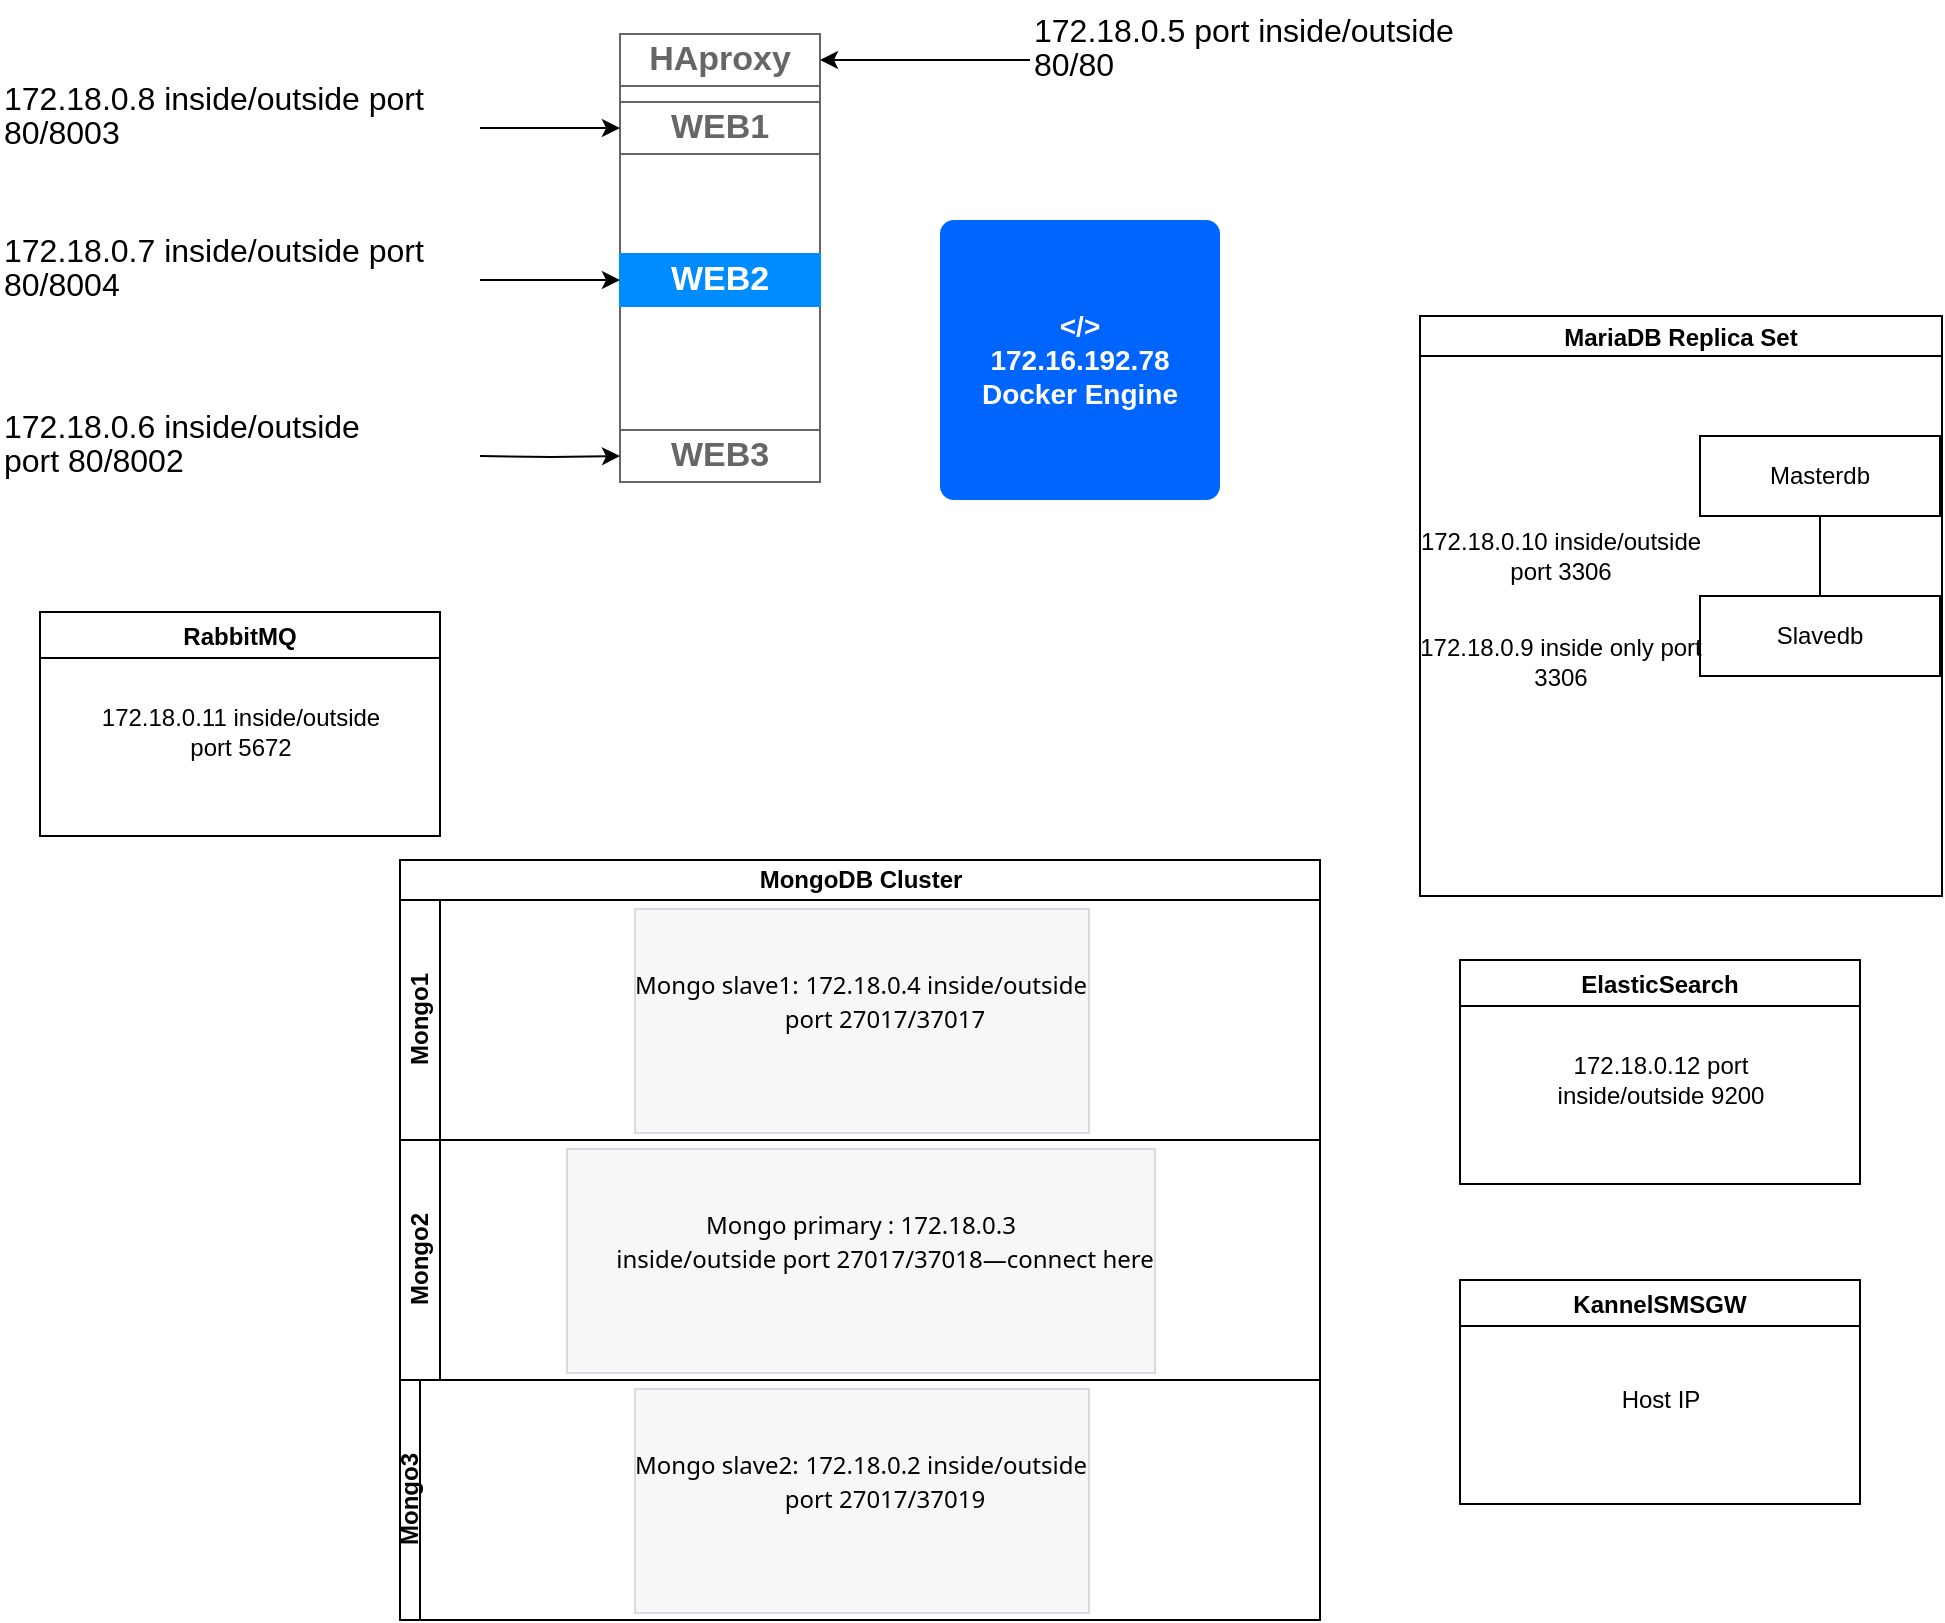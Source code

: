 <mxfile version="21.6.8" type="github">
  <diagram name="Page-1" id="5yHXhzOboaGC32rVastP">
    <mxGraphModel dx="1900" dy="534" grid="1" gridSize="10" guides="1" tooltips="1" connect="1" arrows="1" fold="1" page="1" pageScale="1" pageWidth="850" pageHeight="1100" math="0" shadow="0">
      <root>
        <mxCell id="0" />
        <mxCell id="1" parent="0" />
        <mxCell id="gMRfF3xepI4SvDVw1-z6-1" value="&amp;lt;/&amp;gt;&lt;br&gt;172.16.192.78&lt;br&gt;Docker Engine" style="rounded=1;arcSize=5;fillColor=#0065FF;strokeColor=none;fontColor=#ffffff;align=center;verticalAlign=middle;whiteSpace=wrap;fontSize=14;fontStyle=1;html=1;sketch=0;" vertex="1" parent="1">
          <mxGeometry x="260" y="140" width="140" height="140" as="geometry" />
        </mxCell>
        <mxCell id="gMRfF3xepI4SvDVw1-z6-2" value="" style="strokeWidth=1;shadow=0;dashed=0;align=center;html=1;shape=mxgraph.mockup.containers.rrect;rSize=0;strokeColor=#666666;" vertex="1" parent="1">
          <mxGeometry x="100" y="47" width="100" height="220" as="geometry" />
        </mxCell>
        <mxCell id="gMRfF3xepI4SvDVw1-z6-3" value="HAproxy" style="strokeColor=inherit;fillColor=inherit;gradientColor=inherit;strokeWidth=1;shadow=0;dashed=0;align=center;html=1;shape=mxgraph.mockup.containers.rrect;rSize=0;fontSize=17;fontColor=#666666;fontStyle=1;resizeWidth=1;whiteSpace=wrap;" vertex="1" parent="gMRfF3xepI4SvDVw1-z6-2">
          <mxGeometry width="100" height="26" relative="1" as="geometry" />
        </mxCell>
        <mxCell id="gMRfF3xepI4SvDVw1-z6-4" value="WEB1" style="strokeColor=inherit;fillColor=inherit;gradientColor=inherit;strokeWidth=1;shadow=0;dashed=0;align=center;html=1;shape=mxgraph.mockup.containers.rrect;rSize=0;fontSize=17;fontColor=#666666;fontStyle=1;resizeWidth=1;whiteSpace=wrap;" vertex="1" parent="gMRfF3xepI4SvDVw1-z6-2">
          <mxGeometry width="100" height="26" relative="1" as="geometry">
            <mxPoint y="34" as="offset" />
          </mxGeometry>
        </mxCell>
        <mxCell id="gMRfF3xepI4SvDVw1-z6-5" value="WEB2" style="strokeWidth=1;shadow=0;dashed=0;align=center;html=1;shape=mxgraph.mockup.containers.rrect;rSize=0;fontSize=17;fontColor=#ffffff;fontStyle=1;fillColor=#008cff;strokeColor=#008cff;resizeWidth=1;whiteSpace=wrap;" vertex="1" parent="gMRfF3xepI4SvDVw1-z6-2">
          <mxGeometry width="100" height="26" relative="1" as="geometry">
            <mxPoint y="110" as="offset" />
          </mxGeometry>
        </mxCell>
        <mxCell id="gMRfF3xepI4SvDVw1-z6-6" value="WEB3" style="strokeColor=inherit;fillColor=inherit;gradientColor=inherit;strokeWidth=1;shadow=0;dashed=0;align=center;html=1;shape=mxgraph.mockup.containers.rrect;rSize=0;fontSize=17;fontColor=#666666;fontStyle=1;resizeWidth=1;whiteSpace=wrap;" vertex="1" parent="gMRfF3xepI4SvDVw1-z6-2">
          <mxGeometry y="1" width="100" height="26" relative="1" as="geometry">
            <mxPoint y="-22" as="offset" />
          </mxGeometry>
        </mxCell>
        <mxCell id="gMRfF3xepI4SvDVw1-z6-7" value="MariaDB Replica Set" style="swimlane;startSize=20;horizontal=1;containerType=tree;" vertex="1" parent="1">
          <mxGeometry x="500" y="188" width="261" height="290" as="geometry" />
        </mxCell>
        <mxCell id="gMRfF3xepI4SvDVw1-z6-8" value="" style="edgeStyle=elbowEdgeStyle;elbow=vertical;sourcePerimeterSpacing=0;targetPerimeterSpacing=0;startArrow=none;endArrow=none;rounded=0;curved=0;" edge="1" parent="gMRfF3xepI4SvDVw1-z6-7" source="gMRfF3xepI4SvDVw1-z6-9" target="gMRfF3xepI4SvDVw1-z6-10">
          <mxGeometry relative="1" as="geometry" />
        </mxCell>
        <mxCell id="gMRfF3xepI4SvDVw1-z6-9" value="Masterdb" style="whiteSpace=wrap;html=1;treeFolding=1;treeMoving=1;newEdgeStyle={&quot;edgeStyle&quot;:&quot;elbowEdgeStyle&quot;,&quot;startArrow&quot;:&quot;none&quot;,&quot;endArrow&quot;:&quot;none&quot;};" vertex="1" parent="gMRfF3xepI4SvDVw1-z6-7">
          <mxGeometry x="140" y="60" width="120" height="40" as="geometry" />
        </mxCell>
        <mxCell id="gMRfF3xepI4SvDVw1-z6-10" value="Slavedb" style="whiteSpace=wrap;html=1;treeFolding=1;treeMoving=1;newEdgeStyle={&quot;edgeStyle&quot;:&quot;elbowEdgeStyle&quot;,&quot;startArrow&quot;:&quot;none&quot;,&quot;endArrow&quot;:&quot;none&quot;};" vertex="1" parent="gMRfF3xepI4SvDVw1-z6-7">
          <mxGeometry x="140" y="140" width="120" height="40" as="geometry" />
        </mxCell>
        <mxCell id="gMRfF3xepI4SvDVw1-z6-20" value="172.18.0.10 inside/outside&lt;br/&gt;port 3306" style="text;html=1;align=center;verticalAlign=middle;resizable=0;points=[];autosize=1;strokeColor=none;fillColor=none;" vertex="1" parent="gMRfF3xepI4SvDVw1-z6-7">
          <mxGeometry x="-10" y="100" width="160" height="40" as="geometry" />
        </mxCell>
        <mxCell id="gMRfF3xepI4SvDVw1-z6-24" value="172.18.0.9 inside only port&lt;br/&gt;3306" style="text;html=1;align=center;verticalAlign=middle;resizable=0;points=[];autosize=1;strokeColor=none;fillColor=none;" vertex="1" parent="gMRfF3xepI4SvDVw1-z6-7">
          <mxGeometry x="-10" y="153" width="160" height="40" as="geometry" />
        </mxCell>
        <mxCell id="gMRfF3xepI4SvDVw1-z6-11" value="MongoDB Cluster" style="swimlane;childLayout=stackLayout;resizeParent=1;resizeParentMax=0;horizontal=1;startSize=20;horizontalStack=0;html=1;" vertex="1" parent="1">
          <mxGeometry x="-10" y="460" width="460" height="380" as="geometry" />
        </mxCell>
        <mxCell id="gMRfF3xepI4SvDVw1-z6-12" value="Mongo1" style="swimlane;startSize=20;horizontal=0;html=1;" vertex="1" parent="gMRfF3xepI4SvDVw1-z6-11">
          <mxGeometry y="20" width="460" height="120" as="geometry" />
        </mxCell>
        <mxCell id="gMRfF3xepI4SvDVw1-z6-18" value="&lt;div style=&quot;mso-element:para-border-div;border:solid #D9D9E3 1.0pt;mso-border-alt:&lt;br/&gt;solid #D9D9E3 .25pt;padding:0in 0in 0in 0in;background:#F7F7F8;margin-left:&lt;br/&gt;.75in;margin-right:0in&quot;&gt;&lt;br/&gt;&lt;br/&gt;&lt;p style=&quot;margin: 0in 0in 15pt 0.25in; text-indent: -0.25in; line-height: normal; background-image: initial; background-position: initial; background-size: initial; background-repeat: initial; background-attachment: initial; background-origin: initial; background-clip: initial; border: none; padding: 0in;&quot; class=&quot;MsoListParagraph&quot;&gt;&lt;span style=&quot;font-size:&lt;br/&gt;12.0pt;font-family:&amp;quot;Segoe UI&amp;quot;,sans-serif;mso-fareast-font-family:&amp;quot;Times New Roman&amp;quot;;&lt;br/&gt;color:#374151;mso-font-kerning:0pt;mso-ligatures:none&quot;&gt;Mongo slave1:&lt;/span&gt; &lt;span style=&quot;font-size:&lt;br/&gt;12.0pt;font-family:&amp;quot;Segoe UI&amp;quot;,sans-serif;mso-fareast-font-family:&amp;quot;Times New Roman&amp;quot;;&lt;br/&gt;color:#374151;mso-font-kerning:0pt;mso-ligatures:none&quot;&gt;172.18.0.4 inside/outside&lt;br/&gt;port 27017/37017&lt;/span&gt;&lt;/p&gt;&lt;br/&gt;&lt;br/&gt;&lt;/div&gt;" style="text;html=1;align=center;verticalAlign=middle;resizable=0;points=[];autosize=1;strokeColor=none;fillColor=none;" vertex="1" parent="gMRfF3xepI4SvDVw1-z6-12">
          <mxGeometry x="110" width="240" height="120" as="geometry" />
        </mxCell>
        <mxCell id="gMRfF3xepI4SvDVw1-z6-14" value="Mongo2" style="swimlane;startSize=20;horizontal=0;html=1;" vertex="1" parent="gMRfF3xepI4SvDVw1-z6-11">
          <mxGeometry y="140" width="460" height="120" as="geometry" />
        </mxCell>
        <mxCell id="gMRfF3xepI4SvDVw1-z6-17" value="&lt;div style=&quot;mso-element:para-border-div;border:solid #D9D9E3 1.0pt;mso-border-alt:&lt;br/&gt;solid #D9D9E3 .25pt;padding:0in 0in 0in 0in;background:#F7F7F8;margin-left:&lt;br/&gt;.75in;margin-right:0in&quot;&gt;&lt;br/&gt;&lt;br/&gt;&lt;p style=&quot;margin: 0in 0in 15pt 0.25in; text-indent: -0.25in; line-height: normal; background-image: initial; background-position: initial; background-size: initial; background-repeat: initial; background-attachment: initial; background-origin: initial; background-clip: initial; border: none; padding: 0in;&quot; class=&quot;MsoListParagraph&quot;&gt;&lt;span style=&quot;font-size:&lt;br/&gt;12.0pt;font-family:&amp;quot;Segoe UI&amp;quot;,sans-serif;mso-fareast-font-family:&amp;quot;Times New Roman&amp;quot;;&lt;br/&gt;color:#374151;mso-font-kerning:0pt;mso-ligatures:none&quot;&gt;Mongo primary : 172.18.0.3&lt;br/&gt;inside/outside port 27017/37018—connect here&lt;/span&gt;&lt;/p&gt;&lt;br/&gt;&lt;br/&gt;&lt;/div&gt;" style="text;html=1;align=center;verticalAlign=middle;resizable=0;points=[];autosize=1;strokeColor=none;fillColor=none;" vertex="1" parent="gMRfF3xepI4SvDVw1-z6-14">
          <mxGeometry x="80" width="300" height="120" as="geometry" />
        </mxCell>
        <mxCell id="gMRfF3xepI4SvDVw1-z6-13" value="Mongo3" style="swimlane;startSize=10;horizontal=0;html=1;direction=east;" vertex="1" parent="gMRfF3xepI4SvDVw1-z6-11">
          <mxGeometry y="260" width="460" height="120" as="geometry" />
        </mxCell>
        <mxCell id="gMRfF3xepI4SvDVw1-z6-19" value="&lt;div style=&quot;mso-element:para-border-div;border:solid #D9D9E3 1.0pt;mso-border-alt:&lt;br/&gt;solid #D9D9E3 .25pt;padding:0in 0in 0in 0in;background:#F7F7F8;margin-left:&lt;br/&gt;.75in;margin-right:0in&quot;&gt;&lt;br&gt;&lt;br&gt;&lt;p style=&quot;margin: 0in 0in 15pt 0.25in; text-indent: -0.25in; line-height: normal; background-image: initial; background-position: initial; background-size: initial; background-repeat: initial; background-attachment: initial; background-origin: initial; background-clip: initial; border: none; padding: 0in;&quot; class=&quot;MsoListParagraph&quot;&gt;&lt;span style=&quot;font-size:&lt;br/&gt;12.0pt;font-family:&amp;quot;Segoe UI&amp;quot;,sans-serif;mso-fareast-font-family:&amp;quot;Times New Roman&amp;quot;;&lt;br/&gt;color:#374151;mso-font-kerning:0pt;mso-ligatures:none&quot;&gt;Mongo slave2:&lt;/span&gt; &lt;span style=&quot;font-size:&lt;br/&gt;12.0pt;font-family:&amp;quot;Segoe UI&amp;quot;,sans-serif;mso-fareast-font-family:&amp;quot;Times New Roman&amp;quot;;&lt;br/&gt;color:#374151;mso-font-kerning:0pt;mso-ligatures:none&quot;&gt;172.18.0.2 inside/outside&lt;br&gt;port 27017/37019&lt;/span&gt;&lt;/p&gt;&lt;br&gt;&lt;br&gt;&lt;/div&gt;" style="text;html=1;align=center;verticalAlign=middle;resizable=0;points=[];autosize=1;strokeColor=none;fillColor=none;" vertex="1" parent="gMRfF3xepI4SvDVw1-z6-13">
          <mxGeometry x="110" width="240" height="120" as="geometry" />
        </mxCell>
        <mxCell id="gMRfF3xepI4SvDVw1-z6-27" value="" style="edgeStyle=orthogonalEdgeStyle;rounded=0;orthogonalLoop=1;jettySize=auto;html=1;" edge="1" parent="1" source="gMRfF3xepI4SvDVw1-z6-25" target="gMRfF3xepI4SvDVw1-z6-4">
          <mxGeometry relative="1" as="geometry" />
        </mxCell>
        <mxCell id="gMRfF3xepI4SvDVw1-z6-25" value="&lt;span style=&quot;font-size:12.0pt;line-height:107%;&#xa;font-family:&amp;quot;Segoe UI&amp;quot;,sans-serif;mso-fareast-font-family:&amp;quot;Times New Roman&amp;quot;;&#xa;color:#374151;mso-font-kerning:0pt;mso-ligatures:none;mso-ansi-language:EN-US;&#xa;mso-fareast-language:EN-US;mso-bidi-language:AR-SA&quot;&gt;172.18.0.8 inside/outside port&#xa;80/8003&lt;/span&gt;" style="text;whiteSpace=wrap;html=1;" vertex="1" parent="1">
          <mxGeometry x="-210" y="64" width="240" height="60" as="geometry" />
        </mxCell>
        <mxCell id="gMRfF3xepI4SvDVw1-z6-29" value="" style="edgeStyle=orthogonalEdgeStyle;rounded=0;orthogonalLoop=1;jettySize=auto;html=1;" edge="1" parent="1" source="gMRfF3xepI4SvDVw1-z6-28" target="gMRfF3xepI4SvDVw1-z6-5">
          <mxGeometry relative="1" as="geometry" />
        </mxCell>
        <mxCell id="gMRfF3xepI4SvDVw1-z6-28" value="&lt;span style=&quot;font-size:12.0pt;line-height:107%;&lt;br/&gt;font-family:&amp;quot;Segoe UI&amp;quot;,sans-serif;mso-fareast-font-family:&amp;quot;Times New Roman&amp;quot;;&lt;br/&gt;color:#374151;mso-font-kerning:0pt;mso-ligatures:none;mso-ansi-language:EN-US;&lt;br/&gt;mso-fareast-language:EN-US;mso-bidi-language:AR-SA&quot;&gt;172.18.0.7 inside/outside port&lt;br&gt;80/8004&lt;/span&gt;" style="text;whiteSpace=wrap;html=1;" vertex="1" parent="1">
          <mxGeometry x="-210" y="140" width="240" height="60" as="geometry" />
        </mxCell>
        <mxCell id="gMRfF3xepI4SvDVw1-z6-32" value="" style="edgeStyle=orthogonalEdgeStyle;rounded=0;orthogonalLoop=1;jettySize=auto;html=1;" edge="1" parent="1" target="gMRfF3xepI4SvDVw1-z6-6">
          <mxGeometry relative="1" as="geometry">
            <mxPoint x="30" y="258" as="sourcePoint" />
          </mxGeometry>
        </mxCell>
        <mxCell id="gMRfF3xepI4SvDVw1-z6-30" value="&lt;span style=&quot;font-size:12.0pt;line-height:107%;&#xa;font-family:&amp;quot;Segoe UI&amp;quot;,sans-serif;mso-fareast-font-family:&amp;quot;Times New Roman&amp;quot;;&#xa;color:#374151;mso-font-kerning:0pt;mso-ligatures:none;mso-ansi-language:EN-US;&#xa;mso-fareast-language:EN-US;mso-bidi-language:AR-SA&quot;&gt;172.18.0.6 inside/outside&#xa;port 80/8002&lt;/span&gt;" style="text;whiteSpace=wrap;html=1;" vertex="1" parent="1">
          <mxGeometry x="-210" y="228" width="230" height="60" as="geometry" />
        </mxCell>
        <mxCell id="gMRfF3xepI4SvDVw1-z6-36" value="" style="edgeStyle=orthogonalEdgeStyle;rounded=0;orthogonalLoop=1;jettySize=auto;html=1;" edge="1" parent="1" source="gMRfF3xepI4SvDVw1-z6-33" target="gMRfF3xepI4SvDVw1-z6-3">
          <mxGeometry relative="1" as="geometry" />
        </mxCell>
        <mxCell id="gMRfF3xepI4SvDVw1-z6-33" value="&lt;span style=&quot;font-size:12.0pt;line-height:107%;&#xa;font-family:&amp;quot;Segoe UI&amp;quot;,sans-serif;mso-fareast-font-family:&amp;quot;Times New Roman&amp;quot;;&#xa;color:#374151;mso-font-kerning:0pt;mso-ligatures:none;mso-ansi-language:EN-US;&#xa;mso-fareast-language:EN-US;mso-bidi-language:AR-SA&quot;&gt;172.18.0.5 port inside/outside&#xa;80/80&lt;/span&gt;" style="text;whiteSpace=wrap;html=1;" vertex="1" parent="1">
          <mxGeometry x="305" y="30" width="240" height="60" as="geometry" />
        </mxCell>
        <mxCell id="gMRfF3xepI4SvDVw1-z6-39" value="RabbitMQ" style="swimlane;" vertex="1" parent="1">
          <mxGeometry x="-190" y="336" width="200" height="112" as="geometry" />
        </mxCell>
        <mxCell id="gMRfF3xepI4SvDVw1-z6-40" value="172.18.0.11 inside/outside&lt;br/&gt;port 5672" style="text;html=1;align=center;verticalAlign=middle;resizable=0;points=[];autosize=1;strokeColor=none;fillColor=none;" vertex="1" parent="gMRfF3xepI4SvDVw1-z6-39">
          <mxGeometry x="20" y="40" width="160" height="40" as="geometry" />
        </mxCell>
        <mxCell id="gMRfF3xepI4SvDVw1-z6-41" value="ElasticSearch" style="swimlane;" vertex="1" parent="1">
          <mxGeometry x="520" y="510" width="200" height="112" as="geometry" />
        </mxCell>
        <mxCell id="gMRfF3xepI4SvDVw1-z6-42" value="172.18.0.12 port&lt;br/&gt;inside/outside 9200" style="text;html=1;align=center;verticalAlign=middle;resizable=0;points=[];autosize=1;strokeColor=none;fillColor=none;" vertex="1" parent="gMRfF3xepI4SvDVw1-z6-41">
          <mxGeometry x="35" y="40" width="130" height="40" as="geometry" />
        </mxCell>
        <mxCell id="gMRfF3xepI4SvDVw1-z6-43" value="KannelSMSGW" style="swimlane;" vertex="1" parent="1">
          <mxGeometry x="520" y="670" width="200" height="112" as="geometry" />
        </mxCell>
        <mxCell id="gMRfF3xepI4SvDVw1-z6-44" value="Host IP" style="text;html=1;align=center;verticalAlign=middle;resizable=0;points=[];autosize=1;strokeColor=none;fillColor=none;" vertex="1" parent="gMRfF3xepI4SvDVw1-z6-43">
          <mxGeometry x="70" y="45" width="60" height="30" as="geometry" />
        </mxCell>
      </root>
    </mxGraphModel>
  </diagram>
</mxfile>

